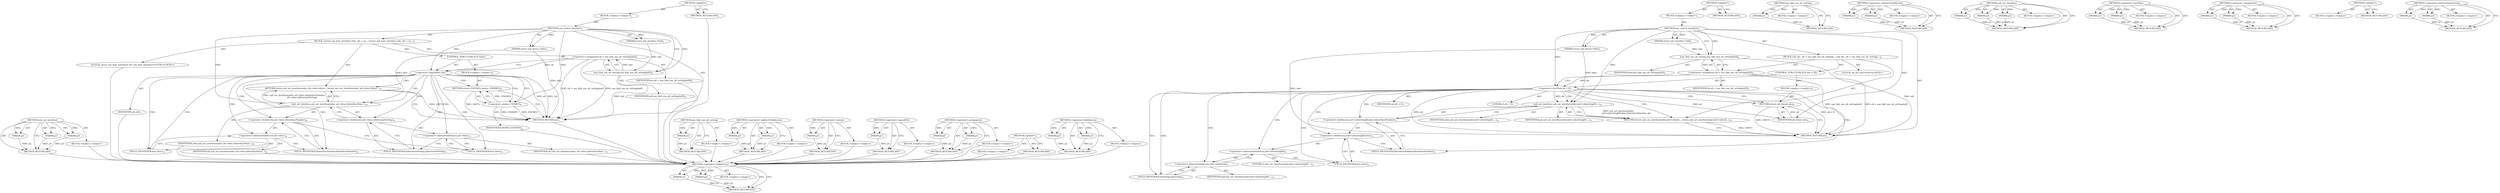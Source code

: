 digraph "&lt;operator&gt;.fieldAccess" {
vulnerable_78 [label=<(METHOD,&lt;operator&gt;.fieldAccess)>];
vulnerable_79 [label=<(PARAM,p1)>];
vulnerable_80 [label=<(PARAM,p2)>];
vulnerable_81 [label=<(BLOCK,&lt;empty&gt;,&lt;empty&gt;)>];
vulnerable_82 [label=<(METHOD_RETURN,ANY)>];
vulnerable_6 [label=<(METHOD,&lt;global&gt;)<SUB>1</SUB>>];
vulnerable_7 [label=<(BLOCK,&lt;empty&gt;,&lt;empty&gt;)<SUB>1</SUB>>];
vulnerable_8 [label=<(METHOD,uas_switch_interface)<SUB>1</SUB>>];
vulnerable_9 [label=<(PARAM,struct usb_device *udev)<SUB>1</SUB>>];
vulnerable_10 [label=<(PARAM,struct usb_interface *intf)<SUB>2</SUB>>];
vulnerable_11 [label=<(BLOCK,{
	int alt;
 
 	alt = uas_find_uas_alt_setting(...,{
	int alt;
 
 	alt = uas_find_uas_alt_setting(...)<SUB>3</SUB>>];
vulnerable_12 [label="<(LOCAL,int alt: int)<SUB>4</SUB>>"];
vulnerable_13 [label=<(&lt;operator&gt;.assignment,alt = uas_find_uas_alt_setting(intf))<SUB>6</SUB>>];
vulnerable_14 [label=<(IDENTIFIER,alt,alt = uas_find_uas_alt_setting(intf))<SUB>6</SUB>>];
vulnerable_15 [label=<(uas_find_uas_alt_setting,uas_find_uas_alt_setting(intf))<SUB>6</SUB>>];
vulnerable_16 [label=<(IDENTIFIER,intf,uas_find_uas_alt_setting(intf))<SUB>6</SUB>>];
vulnerable_17 [label=<(CONTROL_STRUCTURE,IF,if (alt &lt; 0))<SUB>7</SUB>>];
vulnerable_18 [label=<(&lt;operator&gt;.lessThan,alt &lt; 0)<SUB>7</SUB>>];
vulnerable_19 [label=<(IDENTIFIER,alt,alt &lt; 0)<SUB>7</SUB>>];
vulnerable_20 [label=<(LITERAL,0,alt &lt; 0)<SUB>7</SUB>>];
vulnerable_21 [label=<(BLOCK,&lt;empty&gt;,&lt;empty&gt;)<SUB>8</SUB>>];
vulnerable_22 [label=<(RETURN,return alt;,return alt;)<SUB>8</SUB>>];
vulnerable_23 [label=<(IDENTIFIER,alt,return alt;)<SUB>8</SUB>>];
vulnerable_24 [label=<(RETURN,return usb_set_interface(udev,
			intf-&gt;altsett...,return usb_set_interface(udev,
			intf-&gt;altsett...)<SUB>10</SUB>>];
vulnerable_25 [label=<(usb_set_interface,usb_set_interface(udev,
			intf-&gt;altsetting[0]....)<SUB>10</SUB>>];
vulnerable_26 [label=<(IDENTIFIER,udev,usb_set_interface(udev,
			intf-&gt;altsetting[0]....)<SUB>10</SUB>>];
vulnerable_27 [label=<(&lt;operator&gt;.fieldAccess,intf-&gt;altsetting[0].desc.bInterfaceNumber)<SUB>11</SUB>>];
vulnerable_28 [label=<(&lt;operator&gt;.fieldAccess,intf-&gt;altsetting[0].desc)<SUB>11</SUB>>];
vulnerable_29 [label=<(&lt;operator&gt;.indirectIndexAccess,intf-&gt;altsetting[0])<SUB>11</SUB>>];
vulnerable_30 [label=<(&lt;operator&gt;.indirectFieldAccess,intf-&gt;altsetting)<SUB>11</SUB>>];
vulnerable_31 [label=<(IDENTIFIER,intf,usb_set_interface(udev,
			intf-&gt;altsetting[0]....)<SUB>11</SUB>>];
vulnerable_32 [label=<(FIELD_IDENTIFIER,altsetting,altsetting)<SUB>11</SUB>>];
vulnerable_33 [label=<(LITERAL,0,usb_set_interface(udev,
			intf-&gt;altsetting[0]....)<SUB>11</SUB>>];
vulnerable_34 [label=<(FIELD_IDENTIFIER,desc,desc)<SUB>11</SUB>>];
vulnerable_35 [label=<(FIELD_IDENTIFIER,bInterfaceNumber,bInterfaceNumber)<SUB>11</SUB>>];
vulnerable_36 [label=<(IDENTIFIER,alt,usb_set_interface(udev,
			intf-&gt;altsetting[0]....)<SUB>11</SUB>>];
vulnerable_37 [label=<(METHOD_RETURN,int)<SUB>1</SUB>>];
vulnerable_39 [label=<(METHOD_RETURN,ANY)<SUB>1</SUB>>];
vulnerable_63 [label=<(METHOD,uas_find_uas_alt_setting)>];
vulnerable_64 [label=<(PARAM,p1)>];
vulnerable_65 [label=<(BLOCK,&lt;empty&gt;,&lt;empty&gt;)>];
vulnerable_66 [label=<(METHOD_RETURN,ANY)>];
vulnerable_88 [label=<(METHOD,&lt;operator&gt;.indirectFieldAccess)>];
vulnerable_89 [label=<(PARAM,p1)>];
vulnerable_90 [label=<(PARAM,p2)>];
vulnerable_91 [label=<(BLOCK,&lt;empty&gt;,&lt;empty&gt;)>];
vulnerable_92 [label=<(METHOD_RETURN,ANY)>];
vulnerable_72 [label=<(METHOD,usb_set_interface)>];
vulnerable_73 [label=<(PARAM,p1)>];
vulnerable_74 [label=<(PARAM,p2)>];
vulnerable_75 [label=<(PARAM,p3)>];
vulnerable_76 [label=<(BLOCK,&lt;empty&gt;,&lt;empty&gt;)>];
vulnerable_77 [label=<(METHOD_RETURN,ANY)>];
vulnerable_67 [label=<(METHOD,&lt;operator&gt;.lessThan)>];
vulnerable_68 [label=<(PARAM,p1)>];
vulnerable_69 [label=<(PARAM,p2)>];
vulnerable_70 [label=<(BLOCK,&lt;empty&gt;,&lt;empty&gt;)>];
vulnerable_71 [label=<(METHOD_RETURN,ANY)>];
vulnerable_58 [label=<(METHOD,&lt;operator&gt;.assignment)>];
vulnerable_59 [label=<(PARAM,p1)>];
vulnerable_60 [label=<(PARAM,p2)>];
vulnerable_61 [label=<(BLOCK,&lt;empty&gt;,&lt;empty&gt;)>];
vulnerable_62 [label=<(METHOD_RETURN,ANY)>];
vulnerable_52 [label=<(METHOD,&lt;global&gt;)<SUB>1</SUB>>];
vulnerable_53 [label=<(BLOCK,&lt;empty&gt;,&lt;empty&gt;)>];
vulnerable_54 [label=<(METHOD_RETURN,ANY)>];
vulnerable_83 [label=<(METHOD,&lt;operator&gt;.indirectIndexAccess)>];
vulnerable_84 [label=<(PARAM,p1)>];
vulnerable_85 [label=<(PARAM,p2)>];
vulnerable_86 [label=<(BLOCK,&lt;empty&gt;,&lt;empty&gt;)>];
vulnerable_87 [label=<(METHOD_RETURN,ANY)>];
fixed_77 [label=<(METHOD,usb_set_interface)>];
fixed_78 [label=<(PARAM,p1)>];
fixed_79 [label=<(PARAM,p2)>];
fixed_80 [label=<(PARAM,p3)>];
fixed_81 [label=<(BLOCK,&lt;empty&gt;,&lt;empty&gt;)>];
fixed_82 [label=<(METHOD_RETURN,ANY)>];
fixed_6 [label=<(METHOD,&lt;global&gt;)<SUB>1</SUB>>];
fixed_7 [label=<(BLOCK,&lt;empty&gt;,&lt;empty&gt;)<SUB>1</SUB>>];
fixed_8 [label=<(METHOD,uas_switch_interface)<SUB>1</SUB>>];
fixed_9 [label=<(PARAM,struct usb_device *udev)<SUB>1</SUB>>];
fixed_10 [label=<(PARAM,struct usb_interface *intf)<SUB>2</SUB>>];
fixed_11 [label=<(BLOCK,{
	struct usb_host_interface *alt;
 
 	alt = ua...,{
	struct usb_host_interface *alt;
 
 	alt = ua...)<SUB>3</SUB>>];
fixed_12 [label="<(LOCAL,struct usb_host_interface* alt: usb_host_interface*)<SUB>4</SUB>>"];
fixed_13 [label=<(&lt;operator&gt;.assignment,alt = uas_find_uas_alt_setting(intf))<SUB>6</SUB>>];
fixed_14 [label=<(IDENTIFIER,alt,alt = uas_find_uas_alt_setting(intf))<SUB>6</SUB>>];
fixed_15 [label=<(uas_find_uas_alt_setting,uas_find_uas_alt_setting(intf))<SUB>6</SUB>>];
fixed_16 [label=<(IDENTIFIER,intf,uas_find_uas_alt_setting(intf))<SUB>6</SUB>>];
fixed_17 [label=<(CONTROL_STRUCTURE,IF,if (!alt))<SUB>7</SUB>>];
fixed_18 [label=<(&lt;operator&gt;.logicalNot,!alt)<SUB>7</SUB>>];
fixed_19 [label=<(IDENTIFIER,alt,!alt)<SUB>7</SUB>>];
fixed_20 [label=<(BLOCK,&lt;empty&gt;,&lt;empty&gt;)<SUB>8</SUB>>];
fixed_21 [label=<(RETURN,return -ENODEV;,return -ENODEV;)<SUB>8</SUB>>];
fixed_22 [label=<(&lt;operator&gt;.minus,-ENODEV)<SUB>8</SUB>>];
fixed_23 [label=<(IDENTIFIER,ENODEV,-ENODEV)<SUB>8</SUB>>];
fixed_24 [label=<(RETURN,return usb_set_interface(udev, alt-&gt;desc.bInter...,return usb_set_interface(udev, alt-&gt;desc.bInter...)<SUB>10</SUB>>];
fixed_25 [label=<(usb_set_interface,usb_set_interface(udev, alt-&gt;desc.bInterfaceNum...)<SUB>10</SUB>>];
fixed_26 [label=<(IDENTIFIER,udev,usb_set_interface(udev, alt-&gt;desc.bInterfaceNum...)<SUB>10</SUB>>];
fixed_27 [label=<(&lt;operator&gt;.fieldAccess,alt-&gt;desc.bInterfaceNumber)<SUB>10</SUB>>];
fixed_28 [label=<(&lt;operator&gt;.indirectFieldAccess,alt-&gt;desc)<SUB>10</SUB>>];
fixed_29 [label=<(IDENTIFIER,alt,usb_set_interface(udev, alt-&gt;desc.bInterfaceNum...)<SUB>10</SUB>>];
fixed_30 [label=<(FIELD_IDENTIFIER,desc,desc)<SUB>10</SUB>>];
fixed_31 [label=<(FIELD_IDENTIFIER,bInterfaceNumber,bInterfaceNumber)<SUB>10</SUB>>];
fixed_32 [label=<(&lt;operator&gt;.fieldAccess,alt-&gt;desc.bAlternateSetting)<SUB>11</SUB>>];
fixed_33 [label=<(&lt;operator&gt;.indirectFieldAccess,alt-&gt;desc)<SUB>11</SUB>>];
fixed_34 [label=<(IDENTIFIER,alt,usb_set_interface(udev, alt-&gt;desc.bInterfaceNum...)<SUB>11</SUB>>];
fixed_35 [label=<(FIELD_IDENTIFIER,desc,desc)<SUB>11</SUB>>];
fixed_36 [label=<(FIELD_IDENTIFIER,bAlternateSetting,bAlternateSetting)<SUB>11</SUB>>];
fixed_37 [label=<(METHOD_RETURN,int)<SUB>1</SUB>>];
fixed_39 [label=<(METHOD_RETURN,ANY)<SUB>1</SUB>>];
fixed_65 [label=<(METHOD,uas_find_uas_alt_setting)>];
fixed_66 [label=<(PARAM,p1)>];
fixed_67 [label=<(BLOCK,&lt;empty&gt;,&lt;empty&gt;)>];
fixed_68 [label=<(METHOD_RETURN,ANY)>];
fixed_88 [label=<(METHOD,&lt;operator&gt;.indirectFieldAccess)>];
fixed_89 [label=<(PARAM,p1)>];
fixed_90 [label=<(PARAM,p2)>];
fixed_91 [label=<(BLOCK,&lt;empty&gt;,&lt;empty&gt;)>];
fixed_92 [label=<(METHOD_RETURN,ANY)>];
fixed_73 [label=<(METHOD,&lt;operator&gt;.minus)>];
fixed_74 [label=<(PARAM,p1)>];
fixed_75 [label=<(BLOCK,&lt;empty&gt;,&lt;empty&gt;)>];
fixed_76 [label=<(METHOD_RETURN,ANY)>];
fixed_69 [label=<(METHOD,&lt;operator&gt;.logicalNot)>];
fixed_70 [label=<(PARAM,p1)>];
fixed_71 [label=<(BLOCK,&lt;empty&gt;,&lt;empty&gt;)>];
fixed_72 [label=<(METHOD_RETURN,ANY)>];
fixed_60 [label=<(METHOD,&lt;operator&gt;.assignment)>];
fixed_61 [label=<(PARAM,p1)>];
fixed_62 [label=<(PARAM,p2)>];
fixed_63 [label=<(BLOCK,&lt;empty&gt;,&lt;empty&gt;)>];
fixed_64 [label=<(METHOD_RETURN,ANY)>];
fixed_54 [label=<(METHOD,&lt;global&gt;)<SUB>1</SUB>>];
fixed_55 [label=<(BLOCK,&lt;empty&gt;,&lt;empty&gt;)>];
fixed_56 [label=<(METHOD_RETURN,ANY)>];
fixed_83 [label=<(METHOD,&lt;operator&gt;.fieldAccess)>];
fixed_84 [label=<(PARAM,p1)>];
fixed_85 [label=<(PARAM,p2)>];
fixed_86 [label=<(BLOCK,&lt;empty&gt;,&lt;empty&gt;)>];
fixed_87 [label=<(METHOD_RETURN,ANY)>];
vulnerable_78 -> vulnerable_79  [key=0, label="AST: "];
vulnerable_78 -> vulnerable_79  [key=1, label="DDG: "];
vulnerable_78 -> vulnerable_81  [key=0, label="AST: "];
vulnerable_78 -> vulnerable_80  [key=0, label="AST: "];
vulnerable_78 -> vulnerable_80  [key=1, label="DDG: "];
vulnerable_78 -> vulnerable_82  [key=0, label="AST: "];
vulnerable_78 -> vulnerable_82  [key=1, label="CFG: "];
vulnerable_79 -> vulnerable_82  [key=0, label="DDG: p1"];
vulnerable_80 -> vulnerable_82  [key=0, label="DDG: p2"];
vulnerable_6 -> vulnerable_7  [key=0, label="AST: "];
vulnerable_6 -> vulnerable_39  [key=0, label="AST: "];
vulnerable_6 -> vulnerable_39  [key=1, label="CFG: "];
vulnerable_7 -> vulnerable_8  [key=0, label="AST: "];
vulnerable_8 -> vulnerable_9  [key=0, label="AST: "];
vulnerable_8 -> vulnerable_9  [key=1, label="DDG: "];
vulnerable_8 -> vulnerable_10  [key=0, label="AST: "];
vulnerable_8 -> vulnerable_10  [key=1, label="DDG: "];
vulnerable_8 -> vulnerable_11  [key=0, label="AST: "];
vulnerable_8 -> vulnerable_37  [key=0, label="AST: "];
vulnerable_8 -> vulnerable_15  [key=0, label="CFG: "];
vulnerable_8 -> vulnerable_15  [key=1, label="DDG: "];
vulnerable_8 -> vulnerable_18  [key=0, label="DDG: "];
vulnerable_8 -> vulnerable_25  [key=0, label="DDG: "];
vulnerable_8 -> vulnerable_23  [key=0, label="DDG: "];
vulnerable_9 -> vulnerable_37  [key=0, label="DDG: udev"];
vulnerable_9 -> vulnerable_25  [key=0, label="DDG: udev"];
vulnerable_10 -> vulnerable_15  [key=0, label="DDG: intf"];
vulnerable_11 -> vulnerable_12  [key=0, label="AST: "];
vulnerable_11 -> vulnerable_13  [key=0, label="AST: "];
vulnerable_11 -> vulnerable_17  [key=0, label="AST: "];
vulnerable_11 -> vulnerable_24  [key=0, label="AST: "];
vulnerable_13 -> vulnerable_14  [key=0, label="AST: "];
vulnerable_13 -> vulnerable_15  [key=0, label="AST: "];
vulnerable_13 -> vulnerable_18  [key=0, label="CFG: "];
vulnerable_13 -> vulnerable_18  [key=1, label="DDG: alt"];
vulnerable_13 -> vulnerable_37  [key=0, label="DDG: uas_find_uas_alt_setting(intf)"];
vulnerable_13 -> vulnerable_37  [key=1, label="DDG: alt = uas_find_uas_alt_setting(intf)"];
vulnerable_15 -> vulnerable_16  [key=0, label="AST: "];
vulnerable_15 -> vulnerable_13  [key=0, label="CFG: "];
vulnerable_15 -> vulnerable_13  [key=1, label="DDG: intf"];
vulnerable_15 -> vulnerable_37  [key=0, label="DDG: intf"];
vulnerable_17 -> vulnerable_18  [key=0, label="AST: "];
vulnerable_17 -> vulnerable_21  [key=0, label="AST: "];
vulnerable_18 -> vulnerable_19  [key=0, label="AST: "];
vulnerable_18 -> vulnerable_20  [key=0, label="AST: "];
vulnerable_18 -> vulnerable_22  [key=0, label="CFG: "];
vulnerable_18 -> vulnerable_22  [key=1, label="CDG: "];
vulnerable_18 -> vulnerable_32  [key=0, label="CFG: "];
vulnerable_18 -> vulnerable_32  [key=1, label="CDG: "];
vulnerable_18 -> vulnerable_37  [key=0, label="DDG: alt"];
vulnerable_18 -> vulnerable_37  [key=1, label="DDG: alt &lt; 0"];
vulnerable_18 -> vulnerable_25  [key=0, label="DDG: alt"];
vulnerable_18 -> vulnerable_25  [key=1, label="CDG: "];
vulnerable_18 -> vulnerable_23  [key=0, label="DDG: alt"];
vulnerable_18 -> vulnerable_24  [key=0, label="CDG: "];
vulnerable_18 -> vulnerable_30  [key=0, label="CDG: "];
vulnerable_18 -> vulnerable_29  [key=0, label="CDG: "];
vulnerable_18 -> vulnerable_34  [key=0, label="CDG: "];
vulnerable_18 -> vulnerable_28  [key=0, label="CDG: "];
vulnerable_18 -> vulnerable_35  [key=0, label="CDG: "];
vulnerable_18 -> vulnerable_27  [key=0, label="CDG: "];
vulnerable_21 -> vulnerable_22  [key=0, label="AST: "];
vulnerable_22 -> vulnerable_23  [key=0, label="AST: "];
vulnerable_22 -> vulnerable_37  [key=0, label="CFG: "];
vulnerable_22 -> vulnerable_37  [key=1, label="DDG: &lt;RET&gt;"];
vulnerable_23 -> vulnerable_22  [key=0, label="DDG: alt"];
vulnerable_24 -> vulnerable_25  [key=0, label="AST: "];
vulnerable_24 -> vulnerable_37  [key=0, label="CFG: "];
vulnerable_24 -> vulnerable_37  [key=1, label="DDG: &lt;RET&gt;"];
vulnerable_25 -> vulnerable_26  [key=0, label="AST: "];
vulnerable_25 -> vulnerable_27  [key=0, label="AST: "];
vulnerable_25 -> vulnerable_36  [key=0, label="AST: "];
vulnerable_25 -> vulnerable_24  [key=0, label="CFG: "];
vulnerable_25 -> vulnerable_24  [key=1, label="DDG: usb_set_interface(udev,
			intf-&gt;altsetting[0].desc.bInterfaceNumber, alt)"];
vulnerable_27 -> vulnerable_28  [key=0, label="AST: "];
vulnerable_27 -> vulnerable_35  [key=0, label="AST: "];
vulnerable_27 -> vulnerable_25  [key=0, label="CFG: "];
vulnerable_28 -> vulnerable_29  [key=0, label="AST: "];
vulnerable_28 -> vulnerable_34  [key=0, label="AST: "];
vulnerable_28 -> vulnerable_35  [key=0, label="CFG: "];
vulnerable_29 -> vulnerable_30  [key=0, label="AST: "];
vulnerable_29 -> vulnerable_33  [key=0, label="AST: "];
vulnerable_29 -> vulnerable_34  [key=0, label="CFG: "];
vulnerable_30 -> vulnerable_31  [key=0, label="AST: "];
vulnerable_30 -> vulnerable_32  [key=0, label="AST: "];
vulnerable_30 -> vulnerable_29  [key=0, label="CFG: "];
vulnerable_32 -> vulnerable_30  [key=0, label="CFG: "];
vulnerable_34 -> vulnerable_28  [key=0, label="CFG: "];
vulnerable_35 -> vulnerable_27  [key=0, label="CFG: "];
vulnerable_63 -> vulnerable_64  [key=0, label="AST: "];
vulnerable_63 -> vulnerable_64  [key=1, label="DDG: "];
vulnerable_63 -> vulnerable_65  [key=0, label="AST: "];
vulnerable_63 -> vulnerable_66  [key=0, label="AST: "];
vulnerable_63 -> vulnerable_66  [key=1, label="CFG: "];
vulnerable_64 -> vulnerable_66  [key=0, label="DDG: p1"];
vulnerable_88 -> vulnerable_89  [key=0, label="AST: "];
vulnerable_88 -> vulnerable_89  [key=1, label="DDG: "];
vulnerable_88 -> vulnerable_91  [key=0, label="AST: "];
vulnerable_88 -> vulnerable_90  [key=0, label="AST: "];
vulnerable_88 -> vulnerable_90  [key=1, label="DDG: "];
vulnerable_88 -> vulnerable_92  [key=0, label="AST: "];
vulnerable_88 -> vulnerable_92  [key=1, label="CFG: "];
vulnerable_89 -> vulnerable_92  [key=0, label="DDG: p1"];
vulnerable_90 -> vulnerable_92  [key=0, label="DDG: p2"];
vulnerable_72 -> vulnerable_73  [key=0, label="AST: "];
vulnerable_72 -> vulnerable_73  [key=1, label="DDG: "];
vulnerable_72 -> vulnerable_76  [key=0, label="AST: "];
vulnerable_72 -> vulnerable_74  [key=0, label="AST: "];
vulnerable_72 -> vulnerable_74  [key=1, label="DDG: "];
vulnerable_72 -> vulnerable_77  [key=0, label="AST: "];
vulnerable_72 -> vulnerable_77  [key=1, label="CFG: "];
vulnerable_72 -> vulnerable_75  [key=0, label="AST: "];
vulnerable_72 -> vulnerable_75  [key=1, label="DDG: "];
vulnerable_73 -> vulnerable_77  [key=0, label="DDG: p1"];
vulnerable_74 -> vulnerable_77  [key=0, label="DDG: p2"];
vulnerable_75 -> vulnerable_77  [key=0, label="DDG: p3"];
vulnerable_67 -> vulnerable_68  [key=0, label="AST: "];
vulnerable_67 -> vulnerable_68  [key=1, label="DDG: "];
vulnerable_67 -> vulnerable_70  [key=0, label="AST: "];
vulnerable_67 -> vulnerable_69  [key=0, label="AST: "];
vulnerable_67 -> vulnerable_69  [key=1, label="DDG: "];
vulnerable_67 -> vulnerable_71  [key=0, label="AST: "];
vulnerable_67 -> vulnerable_71  [key=1, label="CFG: "];
vulnerable_68 -> vulnerable_71  [key=0, label="DDG: p1"];
vulnerable_69 -> vulnerable_71  [key=0, label="DDG: p2"];
vulnerable_58 -> vulnerable_59  [key=0, label="AST: "];
vulnerable_58 -> vulnerable_59  [key=1, label="DDG: "];
vulnerable_58 -> vulnerable_61  [key=0, label="AST: "];
vulnerable_58 -> vulnerable_60  [key=0, label="AST: "];
vulnerable_58 -> vulnerable_60  [key=1, label="DDG: "];
vulnerable_58 -> vulnerable_62  [key=0, label="AST: "];
vulnerable_58 -> vulnerable_62  [key=1, label="CFG: "];
vulnerable_59 -> vulnerable_62  [key=0, label="DDG: p1"];
vulnerable_60 -> vulnerable_62  [key=0, label="DDG: p2"];
vulnerable_52 -> vulnerable_53  [key=0, label="AST: "];
vulnerable_52 -> vulnerable_54  [key=0, label="AST: "];
vulnerable_52 -> vulnerable_54  [key=1, label="CFG: "];
vulnerable_83 -> vulnerable_84  [key=0, label="AST: "];
vulnerable_83 -> vulnerable_84  [key=1, label="DDG: "];
vulnerable_83 -> vulnerable_86  [key=0, label="AST: "];
vulnerable_83 -> vulnerable_85  [key=0, label="AST: "];
vulnerable_83 -> vulnerable_85  [key=1, label="DDG: "];
vulnerable_83 -> vulnerable_87  [key=0, label="AST: "];
vulnerable_83 -> vulnerable_87  [key=1, label="CFG: "];
vulnerable_84 -> vulnerable_87  [key=0, label="DDG: p1"];
vulnerable_85 -> vulnerable_87  [key=0, label="DDG: p2"];
fixed_77 -> fixed_78  [key=0, label="AST: "];
fixed_77 -> fixed_78  [key=1, label="DDG: "];
fixed_77 -> fixed_81  [key=0, label="AST: "];
fixed_77 -> fixed_79  [key=0, label="AST: "];
fixed_77 -> fixed_79  [key=1, label="DDG: "];
fixed_77 -> fixed_82  [key=0, label="AST: "];
fixed_77 -> fixed_82  [key=1, label="CFG: "];
fixed_77 -> fixed_80  [key=0, label="AST: "];
fixed_77 -> fixed_80  [key=1, label="DDG: "];
fixed_78 -> fixed_82  [key=0, label="DDG: p1"];
fixed_79 -> fixed_82  [key=0, label="DDG: p2"];
fixed_80 -> fixed_82  [key=0, label="DDG: p3"];
fixed_81 -> vulnerable_78  [key=0];
fixed_82 -> vulnerable_78  [key=0];
fixed_6 -> fixed_7  [key=0, label="AST: "];
fixed_6 -> fixed_39  [key=0, label="AST: "];
fixed_6 -> fixed_39  [key=1, label="CFG: "];
fixed_7 -> fixed_8  [key=0, label="AST: "];
fixed_8 -> fixed_9  [key=0, label="AST: "];
fixed_8 -> fixed_9  [key=1, label="DDG: "];
fixed_8 -> fixed_10  [key=0, label="AST: "];
fixed_8 -> fixed_10  [key=1, label="DDG: "];
fixed_8 -> fixed_11  [key=0, label="AST: "];
fixed_8 -> fixed_37  [key=0, label="AST: "];
fixed_8 -> fixed_15  [key=0, label="CFG: "];
fixed_8 -> fixed_15  [key=1, label="DDG: "];
fixed_8 -> fixed_18  [key=0, label="DDG: "];
fixed_8 -> fixed_25  [key=0, label="DDG: "];
fixed_8 -> fixed_22  [key=0, label="DDG: "];
fixed_9 -> fixed_37  [key=0, label="DDG: udev"];
fixed_9 -> fixed_25  [key=0, label="DDG: udev"];
fixed_10 -> fixed_15  [key=0, label="DDG: intf"];
fixed_11 -> fixed_12  [key=0, label="AST: "];
fixed_11 -> fixed_13  [key=0, label="AST: "];
fixed_11 -> fixed_17  [key=0, label="AST: "];
fixed_11 -> fixed_24  [key=0, label="AST: "];
fixed_12 -> vulnerable_78  [key=0];
fixed_13 -> fixed_14  [key=0, label="AST: "];
fixed_13 -> fixed_15  [key=0, label="AST: "];
fixed_13 -> fixed_18  [key=0, label="CFG: "];
fixed_13 -> fixed_18  [key=1, label="DDG: alt"];
fixed_13 -> fixed_37  [key=0, label="DDG: uas_find_uas_alt_setting(intf)"];
fixed_13 -> fixed_37  [key=1, label="DDG: alt = uas_find_uas_alt_setting(intf)"];
fixed_14 -> vulnerable_78  [key=0];
fixed_15 -> fixed_16  [key=0, label="AST: "];
fixed_15 -> fixed_13  [key=0, label="CFG: "];
fixed_15 -> fixed_13  [key=1, label="DDG: intf"];
fixed_15 -> fixed_37  [key=0, label="DDG: intf"];
fixed_16 -> vulnerable_78  [key=0];
fixed_17 -> fixed_18  [key=0, label="AST: "];
fixed_17 -> fixed_20  [key=0, label="AST: "];
fixed_18 -> fixed_19  [key=0, label="AST: "];
fixed_18 -> fixed_22  [key=0, label="CFG: "];
fixed_18 -> fixed_22  [key=1, label="CDG: "];
fixed_18 -> fixed_30  [key=0, label="CFG: "];
fixed_18 -> fixed_30  [key=1, label="CDG: "];
fixed_18 -> fixed_37  [key=0, label="DDG: alt"];
fixed_18 -> fixed_37  [key=1, label="DDG: !alt"];
fixed_18 -> fixed_24  [key=0, label="CDG: "];
fixed_18 -> fixed_21  [key=0, label="CDG: "];
fixed_18 -> fixed_32  [key=0, label="CDG: "];
fixed_18 -> fixed_33  [key=0, label="CDG: "];
fixed_18 -> fixed_28  [key=0, label="CDG: "];
fixed_18 -> fixed_36  [key=0, label="CDG: "];
fixed_18 -> fixed_35  [key=0, label="CDG: "];
fixed_18 -> fixed_25  [key=0, label="CDG: "];
fixed_18 -> fixed_27  [key=0, label="CDG: "];
fixed_18 -> fixed_31  [key=0, label="CDG: "];
fixed_19 -> vulnerable_78  [key=0];
fixed_20 -> fixed_21  [key=0, label="AST: "];
fixed_21 -> fixed_22  [key=0, label="AST: "];
fixed_21 -> fixed_37  [key=0, label="CFG: "];
fixed_21 -> fixed_37  [key=1, label="DDG: &lt;RET&gt;"];
fixed_22 -> fixed_23  [key=0, label="AST: "];
fixed_22 -> fixed_21  [key=0, label="CFG: "];
fixed_22 -> fixed_21  [key=1, label="DDG: -ENODEV"];
fixed_22 -> fixed_37  [key=0, label="DDG: ENODEV"];
fixed_22 -> fixed_37  [key=1, label="DDG: -ENODEV"];
fixed_23 -> vulnerable_78  [key=0];
fixed_24 -> fixed_25  [key=0, label="AST: "];
fixed_24 -> fixed_37  [key=0, label="CFG: "];
fixed_24 -> fixed_37  [key=1, label="DDG: &lt;RET&gt;"];
fixed_25 -> fixed_26  [key=0, label="AST: "];
fixed_25 -> fixed_27  [key=0, label="AST: "];
fixed_25 -> fixed_32  [key=0, label="AST: "];
fixed_25 -> fixed_24  [key=0, label="CFG: "];
fixed_25 -> fixed_24  [key=1, label="DDG: usb_set_interface(udev, alt-&gt;desc.bInterfaceNumber,
			alt-&gt;desc.bAlternateSetting)"];
fixed_26 -> vulnerable_78  [key=0];
fixed_27 -> fixed_28  [key=0, label="AST: "];
fixed_27 -> fixed_31  [key=0, label="AST: "];
fixed_27 -> fixed_35  [key=0, label="CFG: "];
fixed_28 -> fixed_29  [key=0, label="AST: "];
fixed_28 -> fixed_30  [key=0, label="AST: "];
fixed_28 -> fixed_31  [key=0, label="CFG: "];
fixed_29 -> vulnerable_78  [key=0];
fixed_30 -> fixed_28  [key=0, label="CFG: "];
fixed_31 -> fixed_27  [key=0, label="CFG: "];
fixed_32 -> fixed_33  [key=0, label="AST: "];
fixed_32 -> fixed_36  [key=0, label="AST: "];
fixed_32 -> fixed_25  [key=0, label="CFG: "];
fixed_33 -> fixed_34  [key=0, label="AST: "];
fixed_33 -> fixed_35  [key=0, label="AST: "];
fixed_33 -> fixed_36  [key=0, label="CFG: "];
fixed_34 -> vulnerable_78  [key=0];
fixed_35 -> fixed_33  [key=0, label="CFG: "];
fixed_36 -> fixed_32  [key=0, label="CFG: "];
fixed_37 -> vulnerable_78  [key=0];
fixed_39 -> vulnerable_78  [key=0];
fixed_65 -> fixed_66  [key=0, label="AST: "];
fixed_65 -> fixed_66  [key=1, label="DDG: "];
fixed_65 -> fixed_67  [key=0, label="AST: "];
fixed_65 -> fixed_68  [key=0, label="AST: "];
fixed_65 -> fixed_68  [key=1, label="CFG: "];
fixed_66 -> fixed_68  [key=0, label="DDG: p1"];
fixed_67 -> vulnerable_78  [key=0];
fixed_68 -> vulnerable_78  [key=0];
fixed_88 -> fixed_89  [key=0, label="AST: "];
fixed_88 -> fixed_89  [key=1, label="DDG: "];
fixed_88 -> fixed_91  [key=0, label="AST: "];
fixed_88 -> fixed_90  [key=0, label="AST: "];
fixed_88 -> fixed_90  [key=1, label="DDG: "];
fixed_88 -> fixed_92  [key=0, label="AST: "];
fixed_88 -> fixed_92  [key=1, label="CFG: "];
fixed_89 -> fixed_92  [key=0, label="DDG: p1"];
fixed_90 -> fixed_92  [key=0, label="DDG: p2"];
fixed_91 -> vulnerable_78  [key=0];
fixed_92 -> vulnerable_78  [key=0];
fixed_73 -> fixed_74  [key=0, label="AST: "];
fixed_73 -> fixed_74  [key=1, label="DDG: "];
fixed_73 -> fixed_75  [key=0, label="AST: "];
fixed_73 -> fixed_76  [key=0, label="AST: "];
fixed_73 -> fixed_76  [key=1, label="CFG: "];
fixed_74 -> fixed_76  [key=0, label="DDG: p1"];
fixed_75 -> vulnerable_78  [key=0];
fixed_76 -> vulnerable_78  [key=0];
fixed_69 -> fixed_70  [key=0, label="AST: "];
fixed_69 -> fixed_70  [key=1, label="DDG: "];
fixed_69 -> fixed_71  [key=0, label="AST: "];
fixed_69 -> fixed_72  [key=0, label="AST: "];
fixed_69 -> fixed_72  [key=1, label="CFG: "];
fixed_70 -> fixed_72  [key=0, label="DDG: p1"];
fixed_71 -> vulnerable_78  [key=0];
fixed_72 -> vulnerable_78  [key=0];
fixed_60 -> fixed_61  [key=0, label="AST: "];
fixed_60 -> fixed_61  [key=1, label="DDG: "];
fixed_60 -> fixed_63  [key=0, label="AST: "];
fixed_60 -> fixed_62  [key=0, label="AST: "];
fixed_60 -> fixed_62  [key=1, label="DDG: "];
fixed_60 -> fixed_64  [key=0, label="AST: "];
fixed_60 -> fixed_64  [key=1, label="CFG: "];
fixed_61 -> fixed_64  [key=0, label="DDG: p1"];
fixed_62 -> fixed_64  [key=0, label="DDG: p2"];
fixed_63 -> vulnerable_78  [key=0];
fixed_64 -> vulnerable_78  [key=0];
fixed_54 -> fixed_55  [key=0, label="AST: "];
fixed_54 -> fixed_56  [key=0, label="AST: "];
fixed_54 -> fixed_56  [key=1, label="CFG: "];
fixed_55 -> vulnerable_78  [key=0];
fixed_56 -> vulnerable_78  [key=0];
fixed_83 -> fixed_84  [key=0, label="AST: "];
fixed_83 -> fixed_84  [key=1, label="DDG: "];
fixed_83 -> fixed_86  [key=0, label="AST: "];
fixed_83 -> fixed_85  [key=0, label="AST: "];
fixed_83 -> fixed_85  [key=1, label="DDG: "];
fixed_83 -> fixed_87  [key=0, label="AST: "];
fixed_83 -> fixed_87  [key=1, label="CFG: "];
fixed_84 -> fixed_87  [key=0, label="DDG: p1"];
fixed_85 -> fixed_87  [key=0, label="DDG: p2"];
fixed_86 -> vulnerable_78  [key=0];
fixed_87 -> vulnerable_78  [key=0];
}
